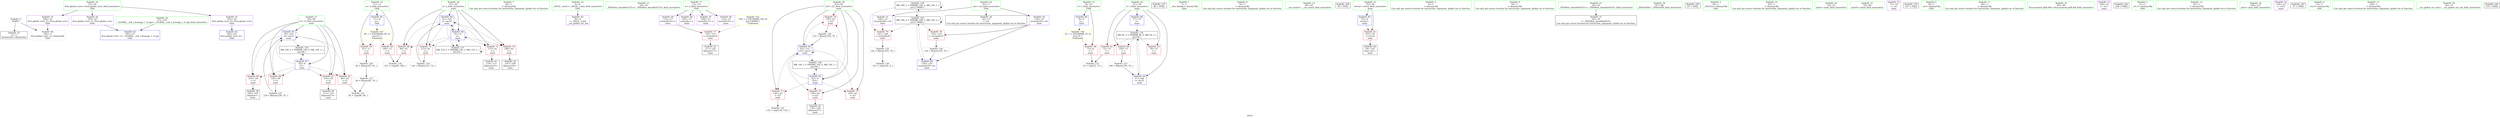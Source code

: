 digraph "SVFG" {
	label="SVFG";

	Node0x5594ef8bb8f0 [shape=record,color=grey,label="{NodeID: 0\nNullPtr}"];
	Node0x5594ef8bb8f0 -> Node0x5594ef8d1470[style=solid];
	Node0x5594ef8bb8f0 -> Node0x5594ef8d4e40[style=solid];
	Node0x5594ef8d5350 [shape=record,color=blue,label="{NodeID: 90\n61\<--124\nj\<--inc19\nmain\n}"];
	Node0x5594ef8d5350 -> Node0x5594ef8d4150[style=dashed];
	Node0x5594ef8d5350 -> Node0x5594ef8d4220[style=dashed];
	Node0x5594ef8d5350 -> Node0x5594ef8d42f0[style=dashed];
	Node0x5594ef8d5350 -> Node0x5594ef8d43c0[style=dashed];
	Node0x5594ef8d5350 -> Node0x5594ef8d51b0[style=dashed];
	Node0x5594ef8d5350 -> Node0x5594ef8d5350[style=dashed];
	Node0x5594ef8d5350 -> Node0x5594ef8dd420[style=dashed];
	Node0x5594ef8bd0d0 [shape=record,color=green,label="{NodeID: 7\n26\<--1\n\<--dummyObj\nCan only get source location for instruction, argument, global var or function.}"];
	Node0x5594ef8d0260 [shape=record,color=green,label="{NodeID: 14\n4\<--6\n_ZStL8__ioinit\<--_ZStL8__ioinit_field_insensitive\nGlob }"];
	Node0x5594ef8d0260 -> Node0x5594ef8d1d20[style=solid];
	Node0x5594ef8d0760 [shape=record,color=green,label="{NodeID: 21\n34\<--35\n_ZNSt8ios_base4InitC1Ev\<--_ZNSt8ios_base4InitC1Ev_field_insensitive\n}"];
	Node0x5594ef8d0dd0 [shape=record,color=green,label="{NodeID: 28\n61\<--62\nj\<--j_field_insensitive\nmain\n}"];
	Node0x5594ef8d0dd0 -> Node0x5594ef8d4150[style=solid];
	Node0x5594ef8d0dd0 -> Node0x5594ef8d4220[style=solid];
	Node0x5594ef8d0dd0 -> Node0x5594ef8d42f0[style=solid];
	Node0x5594ef8d0dd0 -> Node0x5594ef8d43c0[style=solid];
	Node0x5594ef8d0dd0 -> Node0x5594ef8d51b0[style=solid];
	Node0x5594ef8d0dd0 -> Node0x5594ef8d5350[style=solid];
	Node0x5594ef8d1470 [shape=record,color=black,label="{NodeID: 35\n2\<--3\ndummyVal\<--dummyVal\n}"];
	Node0x5594ef8d7800 [shape=record,color=grey,label="{NodeID: 125\n129 = Binary(128, 70, )\n}"];
	Node0x5594ef8d7800 -> Node0x5594ef8d5420[style=solid];
	Node0x5594ef8d1ab0 [shape=record,color=black,label="{NodeID: 42\n117\<--116\nidxprom17\<--\nmain\n}"];
	Node0x5594ef8d2960 [shape=record,color=grey,label="{NodeID: 132\n135 = cmp(134, 136, )\n}"];
	Node0x5594ef8d3080 [shape=record,color=purple,label="{NodeID: 49\n115\<--13\narrayidx16\<--a\nmain\n}"];
	Node0x5594ef8d3080 -> Node0x5594ef8d47d0[style=solid];
	Node0x5594ef8dde20 [shape=record,color=black,label="{NodeID: 139\nMR_18V_2 = PHI(MR_18V_3, MR_18V_1, )\npts\{170000 \}\n}"];
	Node0x5594ef8dde20 -> Node0x5594ef8d4970[style=dashed];
	Node0x5594ef8dde20 -> Node0x5594ef8dde20[style=dashed];
	Node0x5594ef8dde20 -> Node0x5594ef8dfc20[style=dashed];
	Node0x5594ef8d3660 [shape=record,color=purple,label="{NodeID: 56\n183\<--25\nllvm.global_ctors_1\<--llvm.global_ctors\nGlob }"];
	Node0x5594ef8d3660 -> Node0x5594ef8d4d40[style=solid];
	Node0x5594ef8e0120 [shape=record,color=yellow,style=double,label="{NodeID: 146\n2V_1 = ENCHI(MR_2V_0)\npts\{10 \}\nFun[main]}"];
	Node0x5594ef8e0120 -> Node0x5594ef8d3860[style=dashed];
	Node0x5594ef8d3c70 [shape=record,color=red,label="{NodeID: 63\n76\<--57\n\<--i\nmain\n}"];
	Node0x5594ef8e1180 [shape=record,color=yellow,style=double,label="{NodeID: 153\n16V_1 = ENCHI(MR_16V_0)\npts\{140000 \}\nFun[main]}"];
	Node0x5594ef8e1180 -> Node0x5594ef8d47d0[style=dashed];
	Node0x5594ef8d4220 [shape=record,color=red,label="{NodeID: 70\n106\<--61\n\<--j\nmain\n}"];
	Node0x5594ef8d4220 -> Node0x5594ef8d1840[style=solid];
	Node0x5594ef8d47d0 [shape=record,color=red,label="{NodeID: 77\n116\<--115\n\<--arrayidx16\nmain\n}"];
	Node0x5594ef8d47d0 -> Node0x5594ef8d1ab0[style=solid];
	Node0x5594ef8e78e0 [shape=record,color=black,label="{NodeID: 167\n66 = PHI()\n}"];
	Node0x5594ef8d4e40 [shape=record,color=blue, style = dotted,label="{NodeID: 84\n184\<--3\nllvm.global_ctors_2\<--dummyVal\nGlob }"];
	Node0x5594ef8bc0d0 [shape=record,color=green,label="{NodeID: 1\n7\<--1\n__dso_handle\<--dummyObj\nGlob }"];
	Node0x5594ef8d5420 [shape=record,color=blue,label="{NodeID: 91\n59\<--129\ni3\<--inc21\nmain\n}"];
	Node0x5594ef8d5420 -> Node0x5594ef8d3e10[style=dashed];
	Node0x5594ef8d5420 -> Node0x5594ef8d3ee0[style=dashed];
	Node0x5594ef8d5420 -> Node0x5594ef8d3fb0[style=dashed];
	Node0x5594ef8d5420 -> Node0x5594ef8d4080[style=dashed];
	Node0x5594ef8d5420 -> Node0x5594ef8d5420[style=dashed];
	Node0x5594ef8d5420 -> Node0x5594ef8dcf20[style=dashed];
	Node0x5594ef8bd160 [shape=record,color=green,label="{NodeID: 8\n70\<--1\n\<--dummyObj\nCan only get source location for instruction, argument, global var or function.}"];
	Node0x5594ef8d02f0 [shape=record,color=green,label="{NodeID: 15\n8\<--10\nt\<--t_field_insensitive\nGlob }"];
	Node0x5594ef8d02f0 -> Node0x5594ef8d3860[style=solid];
	Node0x5594ef8d02f0 -> Node0x5594ef8d4a40[style=solid];
	Node0x5594ef8d0860 [shape=record,color=green,label="{NodeID: 22\n40\<--41\n__cxa_atexit\<--__cxa_atexit_field_insensitive\n}"];
	Node0x5594ef8d0ea0 [shape=record,color=green,label="{NodeID: 29\n63\<--64\ni23\<--i23_field_insensitive\nmain\n}"];
	Node0x5594ef8d0ea0 -> Node0x5594ef8d4490[style=solid];
	Node0x5594ef8d0ea0 -> Node0x5594ef8d4560[style=solid];
	Node0x5594ef8d0ea0 -> Node0x5594ef8d4630[style=solid];
	Node0x5594ef8d0ea0 -> Node0x5594ef8d4700[style=solid];
	Node0x5594ef8d0ea0 -> Node0x5594ef8d54f0[style=solid];
	Node0x5594ef8d0ea0 -> Node0x5594ef8d55c0[style=solid];
	Node0x5594ef8d1570 [shape=record,color=black,label="{NodeID: 36\n16\<--15\n\<--cnt\nCan only get source location for instruction, argument, global var or function.}"];
	Node0x5594ef8d7980 [shape=record,color=grey,label="{NodeID: 126\n120 = Binary(119, 70, )\n}"];
	Node0x5594ef8d7980 -> Node0x5594ef8d5280[style=solid];
	Node0x5594ef8d1b80 [shape=record,color=black,label="{NodeID: 43\n139\<--138\nidxprom27\<--\nmain\n}"];
	Node0x5594ef8d2ae0 [shape=record,color=grey,label="{NodeID: 133\n74 = cmp(72, 73, )\n}"];
	Node0x5594ef8d3150 [shape=record,color=purple,label="{NodeID: 50\n118\<--15\narrayidx18\<--cnt\nmain\n}"];
	Node0x5594ef8d3150 -> Node0x5594ef8d48a0[style=solid];
	Node0x5594ef8d3150 -> Node0x5594ef8d5280[style=solid];
	Node0x5594ef8d3760 [shape=record,color=purple,label="{NodeID: 57\n184\<--25\nllvm.global_ctors_2\<--llvm.global_ctors\nGlob }"];
	Node0x5594ef8d3760 -> Node0x5594ef8d4e40[style=solid];
	Node0x5594ef8e0c40 [shape=record,color=yellow,style=double,label="{NodeID: 147\n4V_1 = ENCHI(MR_4V_0)\npts\{12 \}\nFun[main]}"];
	Node0x5594ef8e0c40 -> Node0x5594ef8d3930[style=dashed];
	Node0x5594ef8e0c40 -> Node0x5594ef8d3a00[style=dashed];
	Node0x5594ef8d3d40 [shape=record,color=red,label="{NodeID: 64\n159\<--57\n\<--i\nmain\n}"];
	Node0x5594ef8d3d40 -> Node0x5594ef8d7500[style=solid];
	Node0x5594ef8d42f0 [shape=record,color=red,label="{NodeID: 71\n113\<--61\n\<--j\nmain\n}"];
	Node0x5594ef8d42f0 -> Node0x5594ef8d19e0[style=solid];
	Node0x5594ef8d48a0 [shape=record,color=red,label="{NodeID: 78\n119\<--118\n\<--arrayidx18\nmain\n}"];
	Node0x5594ef8d48a0 -> Node0x5594ef8d7980[style=solid];
	Node0x5594ef8e79e0 [shape=record,color=black,label="{NodeID: 168\n78 = PHI()\n}"];
	Node0x5594ef8d4f40 [shape=record,color=blue,label="{NodeID: 85\n55\<--9\nretval\<--\nmain\n}"];
	Node0x5594ef8d4f40 -> Node0x5594ef8d3ad0[style=dashed];
	Node0x5594ef8baa00 [shape=record,color=green,label="{NodeID: 2\n9\<--1\n\<--dummyObj\nCan only get source location for instruction, argument, global var or function.}"];
	Node0x5594ef8d54f0 [shape=record,color=blue,label="{NodeID: 92\n63\<--9\ni23\<--\nmain\n}"];
	Node0x5594ef8d54f0 -> Node0x5594ef8d4490[style=dashed];
	Node0x5594ef8d54f0 -> Node0x5594ef8d4560[style=dashed];
	Node0x5594ef8d54f0 -> Node0x5594ef8d4630[style=dashed];
	Node0x5594ef8d54f0 -> Node0x5594ef8d4700[style=dashed];
	Node0x5594ef8d54f0 -> Node0x5594ef8d55c0[style=dashed];
	Node0x5594ef8d54f0 -> Node0x5594ef8dd920[style=dashed];
	Node0x5594ef8bbd40 [shape=record,color=green,label="{NodeID: 9\n82\<--1\n\<--dummyObj\nCan only get source location for instruction, argument, global var or function.}"];
	Node0x5594ef8d0380 [shape=record,color=green,label="{NodeID: 16\n11\<--12\nn\<--n_field_insensitive\nGlob }"];
	Node0x5594ef8d0380 -> Node0x5594ef8d3930[style=solid];
	Node0x5594ef8d0380 -> Node0x5594ef8d3a00[style=solid];
	Node0x5594ef8d0380 -> Node0x5594ef8d4b40[style=solid];
	Node0x5594ef8d0960 [shape=record,color=green,label="{NodeID: 23\n39\<--45\n_ZNSt8ios_base4InitD1Ev\<--_ZNSt8ios_base4InitD1Ev_field_insensitive\n}"];
	Node0x5594ef8d0960 -> Node0x5594ef8d1670[style=solid];
	Node0x5594ef8d0f70 [shape=record,color=green,label="{NodeID: 30\n67\<--68\n_ZNSirsERi\<--_ZNSirsERi_field_insensitive\n}"];
	Node0x5594ef8d1670 [shape=record,color=black,label="{NodeID: 37\n38\<--39\n\<--_ZNSt8ios_base4InitD1Ev\nCan only get source location for instruction, argument, global var or function.}"];
	Node0x5594ef8d7b00 [shape=record,color=grey,label="{NodeID: 127\n94 = Binary(92, 70, )\n}"];
	Node0x5594ef8d7b00 -> Node0x5594ef8d27e0[style=solid];
	Node0x5594ef8d1c50 [shape=record,color=black,label="{NodeID: 44\n54\<--163\nmain_ret\<--\nmain\n}"];
	Node0x5594ef8d2c60 [shape=record,color=grey,label="{NodeID: 134\n101 = cmp(99, 100, )\n}"];
	Node0x5594ef8d3220 [shape=record,color=purple,label="{NodeID: 51\n140\<--15\narrayidx28\<--cnt\nmain\n}"];
	Node0x5594ef8d3220 -> Node0x5594ef8d4970[style=solid];
	Node0x5594ef8d3860 [shape=record,color=red,label="{NodeID: 58\n73\<--8\n\<--t\nmain\n}"];
	Node0x5594ef8d3860 -> Node0x5594ef8d2ae0[style=solid];
	Node0x5594ef8d3e10 [shape=record,color=red,label="{NodeID: 65\n90\<--59\n\<--i3\nmain\n}"];
	Node0x5594ef8d3e10 -> Node0x5594ef8d27e0[style=solid];
	Node0x5594ef8d43c0 [shape=record,color=red,label="{NodeID: 72\n123\<--61\n\<--j\nmain\n}"];
	Node0x5594ef8d43c0 -> Node0x5594ef8d7680[style=solid];
	Node0x5594ef8d4970 [shape=record,color=red,label="{NodeID: 79\n141\<--140\n\<--arrayidx28\nmain\n}"];
	Node0x5594ef8d4970 -> Node0x5594ef8d7380[style=solid];
	Node0x5594ef8e8230 [shape=record,color=black,label="{NodeID: 169\n87 = PHI()\n}"];
	Node0x5594ef8d5010 [shape=record,color=blue,label="{NodeID: 86\n57\<--70\ni\<--\nmain\n}"];
	Node0x5594ef8d5010 -> Node0x5594ef8dca20[style=dashed];
	Node0x5594ef8cfc50 [shape=record,color=green,label="{NodeID: 3\n18\<--1\n_ZSt3cin\<--dummyObj\nGlob }"];
	Node0x5594ef8d55c0 [shape=record,color=blue,label="{NodeID: 93\n63\<--151\ni23\<--inc31\nmain\n}"];
	Node0x5594ef8d55c0 -> Node0x5594ef8d4490[style=dashed];
	Node0x5594ef8d55c0 -> Node0x5594ef8d4560[style=dashed];
	Node0x5594ef8d55c0 -> Node0x5594ef8d4630[style=dashed];
	Node0x5594ef8d55c0 -> Node0x5594ef8d4700[style=dashed];
	Node0x5594ef8d55c0 -> Node0x5594ef8d55c0[style=dashed];
	Node0x5594ef8d55c0 -> Node0x5594ef8dd920[style=dashed];
	Node0x5594ef8bbdd0 [shape=record,color=green,label="{NodeID: 10\n83\<--1\n\<--dummyObj\nCan only get source location for instruction, argument, global var or function.}"];
	Node0x5594ef8d0410 [shape=record,color=green,label="{NodeID: 17\n13\<--14\na\<--a_field_insensitive\nGlob }"];
	Node0x5594ef8d0410 -> Node0x5594ef8d1df0[style=solid];
	Node0x5594ef8d0410 -> Node0x5594ef8d1ec0[style=solid];
	Node0x5594ef8d0410 -> Node0x5594ef8d2fb0[style=solid];
	Node0x5594ef8d0410 -> Node0x5594ef8d3080[style=solid];
	Node0x5594ef8d0a60 [shape=record,color=green,label="{NodeID: 24\n52\<--53\nmain\<--main_field_insensitive\n}"];
	Node0x5594ef8d1070 [shape=record,color=green,label="{NodeID: 31\n79\<--80\nprintf\<--printf_field_insensitive\n}"];
	Node0x5594ef8d1770 [shape=record,color=black,label="{NodeID: 38\n104\<--103\nidxprom\<--\nmain\n}"];
	Node0x5594ef8d7c80 [shape=record,color=grey,label="{NodeID: 128\n92 = Binary(93, 91, )\n}"];
	Node0x5594ef8d7c80 -> Node0x5594ef8d7b00[style=solid];
	Node0x5594ef8d1d20 [shape=record,color=purple,label="{NodeID: 45\n36\<--4\n\<--_ZStL8__ioinit\n__cxx_global_var_init\n}"];
	Node0x5594ef8dca20 [shape=record,color=black,label="{NodeID: 135\nMR_8V_3 = PHI(MR_8V_4, MR_8V_2, )\npts\{58 \}\n}"];
	Node0x5594ef8dca20 -> Node0x5594ef8d3ba0[style=dashed];
	Node0x5594ef8dca20 -> Node0x5594ef8d3c70[style=dashed];
	Node0x5594ef8dca20 -> Node0x5594ef8d3d40[style=dashed];
	Node0x5594ef8dca20 -> Node0x5594ef8d5690[style=dashed];
	Node0x5594ef8d32f0 [shape=record,color=purple,label="{NodeID: 52\n77\<--19\n\<--.str\nmain\n}"];
	Node0x5594ef8d3930 [shape=record,color=red,label="{NodeID: 59\n91\<--11\n\<--n\nmain\n}"];
	Node0x5594ef8d3930 -> Node0x5594ef8d7c80[style=solid];
	Node0x5594ef8d3ee0 [shape=record,color=red,label="{NodeID: 66\n103\<--59\n\<--i3\nmain\n}"];
	Node0x5594ef8d3ee0 -> Node0x5594ef8d1770[style=solid];
	Node0x5594ef8d4490 [shape=record,color=red,label="{NodeID: 73\n134\<--63\n\<--i23\nmain\n}"];
	Node0x5594ef8d4490 -> Node0x5594ef8d2960[style=solid];
	Node0x5594ef8d4a40 [shape=record,color=blue,label="{NodeID: 80\n8\<--9\nt\<--\nGlob }"];
	Node0x5594ef8d4a40 -> Node0x5594ef8e0120[style=dashed];
	Node0x5594ef8e8330 [shape=record,color=black,label="{NodeID: 170\n147 = PHI()\n}"];
	Node0x5594ef8d50e0 [shape=record,color=blue,label="{NodeID: 87\n59\<--9\ni3\<--\nmain\n}"];
	Node0x5594ef8d50e0 -> Node0x5594ef8d3e10[style=dashed];
	Node0x5594ef8d50e0 -> Node0x5594ef8d3ee0[style=dashed];
	Node0x5594ef8d50e0 -> Node0x5594ef8d3fb0[style=dashed];
	Node0x5594ef8d50e0 -> Node0x5594ef8d4080[style=dashed];
	Node0x5594ef8d50e0 -> Node0x5594ef8d5420[style=dashed];
	Node0x5594ef8d50e0 -> Node0x5594ef8dcf20[style=dashed];
	Node0x5594ef8bc5d0 [shape=record,color=green,label="{NodeID: 4\n19\<--1\n.str\<--dummyObj\nGlob }"];
	Node0x5594ef8d5690 [shape=record,color=blue,label="{NodeID: 94\n57\<--160\ni\<--inc35\nmain\n}"];
	Node0x5594ef8d5690 -> Node0x5594ef8dca20[style=dashed];
	Node0x5594ef8d00b0 [shape=record,color=green,label="{NodeID: 11\n84\<--1\n\<--dummyObj\nCan only get source location for instruction, argument, global var or function.}"];
	Node0x5594ef8d04a0 [shape=record,color=green,label="{NodeID: 18\n15\<--17\ncnt\<--cnt_field_insensitive\nGlob }"];
	Node0x5594ef8d04a0 -> Node0x5594ef8d1570[style=solid];
	Node0x5594ef8d04a0 -> Node0x5594ef8d3150[style=solid];
	Node0x5594ef8d04a0 -> Node0x5594ef8d3220[style=solid];
	Node0x5594ef8d0b60 [shape=record,color=green,label="{NodeID: 25\n55\<--56\nretval\<--retval_field_insensitive\nmain\n}"];
	Node0x5594ef8d0b60 -> Node0x5594ef8d3ad0[style=solid];
	Node0x5594ef8d0b60 -> Node0x5594ef8d4f40[style=solid];
	Node0x5594ef8d1170 [shape=record,color=green,label="{NodeID: 32\n85\<--86\nllvm.memset.p0i8.i64\<--llvm.memset.p0i8.i64_field_insensitive\n}"];
	Node0x5594ef8d7380 [shape=record,color=grey,label="{NodeID: 122\n142 = Binary(141, 70, )\n}"];
	Node0x5594ef8d7380 -> Node0x5594ef8d7f80[style=solid];
	Node0x5594ef8d1840 [shape=record,color=black,label="{NodeID: 39\n107\<--106\nidxprom10\<--\nmain\n}"];
	Node0x5594ef8d7e00 [shape=record,color=grey,label="{NodeID: 129\n151 = Binary(150, 70, )\n}"];
	Node0x5594ef8d7e00 -> Node0x5594ef8d55c0[style=solid];
	Node0x5594ef8d1df0 [shape=record,color=purple,label="{NodeID: 46\n105\<--13\narrayidx\<--a\nmain\n}"];
	Node0x5594ef8dcf20 [shape=record,color=black,label="{NodeID: 136\nMR_10V_2 = PHI(MR_10V_4, MR_10V_1, )\npts\{60 \}\n}"];
	Node0x5594ef8dcf20 -> Node0x5594ef8d50e0[style=dashed];
	Node0x5594ef8d33c0 [shape=record,color=purple,label="{NodeID: 53\n146\<--21\n\<--.str.1\nmain\n}"];
	Node0x5594ef8d3a00 [shape=record,color=red,label="{NodeID: 60\n100\<--11\n\<--n\nmain\n}"];
	Node0x5594ef8d3a00 -> Node0x5594ef8d2c60[style=solid];
	Node0x5594ef8d3fb0 [shape=record,color=red,label="{NodeID: 67\n110\<--59\n\<--i3\nmain\n}"];
	Node0x5594ef8d3fb0 -> Node0x5594ef8d1910[style=solid];
	Node0x5594ef8d4560 [shape=record,color=red,label="{NodeID: 74\n138\<--63\n\<--i23\nmain\n}"];
	Node0x5594ef8d4560 -> Node0x5594ef8d1b80[style=solid];
	Node0x5594ef8e75e0 [shape=record,color=black,label="{NodeID: 164\n109 = PHI()\n}"];
	Node0x5594ef8d4b40 [shape=record,color=blue,label="{NodeID: 81\n11\<--9\nn\<--\nGlob }"];
	Node0x5594ef8d4b40 -> Node0x5594ef8e0c40[style=dashed];
	Node0x5594ef8d51b0 [shape=record,color=blue,label="{NodeID: 88\n61\<--9\nj\<--\nmain\n}"];
	Node0x5594ef8d51b0 -> Node0x5594ef8d4150[style=dashed];
	Node0x5594ef8d51b0 -> Node0x5594ef8d4220[style=dashed];
	Node0x5594ef8d51b0 -> Node0x5594ef8d42f0[style=dashed];
	Node0x5594ef8d51b0 -> Node0x5594ef8d43c0[style=dashed];
	Node0x5594ef8d51b0 -> Node0x5594ef8d51b0[style=dashed];
	Node0x5594ef8d51b0 -> Node0x5594ef8d5350[style=dashed];
	Node0x5594ef8d51b0 -> Node0x5594ef8dd420[style=dashed];
	Node0x5594ef8bbb90 [shape=record,color=green,label="{NodeID: 5\n21\<--1\n.str.1\<--dummyObj\nGlob }"];
	Node0x5594ef8d0140 [shape=record,color=green,label="{NodeID: 12\n93\<--1\n\<--dummyObj\nCan only get source location for instruction, argument, global var or function.}"];
	Node0x5594ef8d0560 [shape=record,color=green,label="{NodeID: 19\n25\<--29\nllvm.global_ctors\<--llvm.global_ctors_field_insensitive\nGlob }"];
	Node0x5594ef8d0560 -> Node0x5594ef8d3560[style=solid];
	Node0x5594ef8d0560 -> Node0x5594ef8d3660[style=solid];
	Node0x5594ef8d0560 -> Node0x5594ef8d3760[style=solid];
	Node0x5594ef8d0c30 [shape=record,color=green,label="{NodeID: 26\n57\<--58\ni\<--i_field_insensitive\nmain\n}"];
	Node0x5594ef8d0c30 -> Node0x5594ef8d3ba0[style=solid];
	Node0x5594ef8d0c30 -> Node0x5594ef8d3c70[style=solid];
	Node0x5594ef8d0c30 -> Node0x5594ef8d3d40[style=solid];
	Node0x5594ef8d0c30 -> Node0x5594ef8d5010[style=solid];
	Node0x5594ef8d0c30 -> Node0x5594ef8d5690[style=solid];
	Node0x5594ef8d1270 [shape=record,color=green,label="{NodeID: 33\n156\<--157\nputs\<--puts_field_insensitive\n}"];
	Node0x5594ef8d7500 [shape=record,color=grey,label="{NodeID: 123\n160 = Binary(159, 70, )\n}"];
	Node0x5594ef8d7500 -> Node0x5594ef8d5690[style=solid];
	Node0x5594ef8d1910 [shape=record,color=black,label="{NodeID: 40\n111\<--110\nidxprom13\<--\nmain\n}"];
	Node0x5594ef8d7f80 [shape=record,color=grey,label="{NodeID: 130\n143 = cmp(142, 9, )\n}"];
	Node0x5594ef8d1ec0 [shape=record,color=purple,label="{NodeID: 47\n108\<--13\narrayidx11\<--a\nmain\n}"];
	Node0x5594ef8dd420 [shape=record,color=black,label="{NodeID: 137\nMR_12V_2 = PHI(MR_12V_3, MR_12V_1, )\npts\{62 \}\n}"];
	Node0x5594ef8dd420 -> Node0x5594ef8d51b0[style=dashed];
	Node0x5594ef8dd420 -> Node0x5594ef8dd420[style=dashed];
	Node0x5594ef8d3490 [shape=record,color=purple,label="{NodeID: 54\n154\<--23\n\<--.str.2\nmain\n}"];
	Node0x5594ef8d3ad0 [shape=record,color=red,label="{NodeID: 61\n163\<--55\n\<--retval\nmain\n}"];
	Node0x5594ef8d3ad0 -> Node0x5594ef8d1c50[style=solid];
	Node0x5594ef8d4080 [shape=record,color=red,label="{NodeID: 68\n128\<--59\n\<--i3\nmain\n}"];
	Node0x5594ef8d4080 -> Node0x5594ef8d7800[style=solid];
	Node0x5594ef8d4630 [shape=record,color=red,label="{NodeID: 75\n145\<--63\n\<--i23\nmain\n}"];
	Node0x5594ef8e76e0 [shape=record,color=black,label="{NodeID: 165\n37 = PHI()\n}"];
	Node0x5594ef8d4c40 [shape=record,color=blue,label="{NodeID: 82\n182\<--26\nllvm.global_ctors_0\<--\nGlob }"];
	Node0x5594ef8d5280 [shape=record,color=blue,label="{NodeID: 89\n118\<--120\narrayidx18\<--inc\nmain\n}"];
	Node0x5594ef8d5280 -> Node0x5594ef8dfc20[style=dashed];
	Node0x5594ef8bbc20 [shape=record,color=green,label="{NodeID: 6\n23\<--1\n.str.2\<--dummyObj\nGlob }"];
	Node0x5594ef8d01d0 [shape=record,color=green,label="{NodeID: 13\n136\<--1\n\<--dummyObj\nCan only get source location for instruction, argument, global var or function.}"];
	Node0x5594ef8d0660 [shape=record,color=green,label="{NodeID: 20\n30\<--31\n__cxx_global_var_init\<--__cxx_global_var_init_field_insensitive\n}"];
	Node0x5594ef8d0d00 [shape=record,color=green,label="{NodeID: 27\n59\<--60\ni3\<--i3_field_insensitive\nmain\n}"];
	Node0x5594ef8d0d00 -> Node0x5594ef8d3e10[style=solid];
	Node0x5594ef8d0d00 -> Node0x5594ef8d3ee0[style=solid];
	Node0x5594ef8d0d00 -> Node0x5594ef8d3fb0[style=solid];
	Node0x5594ef8d0d00 -> Node0x5594ef8d4080[style=solid];
	Node0x5594ef8d0d00 -> Node0x5594ef8d50e0[style=solid];
	Node0x5594ef8d0d00 -> Node0x5594ef8d5420[style=solid];
	Node0x5594ef8d1370 [shape=record,color=green,label="{NodeID: 34\n27\<--178\n_GLOBAL__sub_I_koosaga_1_0.cpp\<--_GLOBAL__sub_I_koosaga_1_0.cpp_field_insensitive\n}"];
	Node0x5594ef8d1370 -> Node0x5594ef8d4d40[style=solid];
	Node0x5594ef8d7680 [shape=record,color=grey,label="{NodeID: 124\n124 = Binary(123, 70, )\n}"];
	Node0x5594ef8d7680 -> Node0x5594ef8d5350[style=solid];
	Node0x5594ef8d19e0 [shape=record,color=black,label="{NodeID: 41\n114\<--113\nidxprom15\<--\nmain\n}"];
	Node0x5594ef8d27e0 [shape=record,color=grey,label="{NodeID: 131\n95 = cmp(90, 94, )\n}"];
	Node0x5594ef8d2fb0 [shape=record,color=purple,label="{NodeID: 48\n112\<--13\narrayidx14\<--a\nmain\n}"];
	Node0x5594ef8dd920 [shape=record,color=black,label="{NodeID: 138\nMR_14V_2 = PHI(MR_14V_4, MR_14V_1, )\npts\{64 \}\n}"];
	Node0x5594ef8dd920 -> Node0x5594ef8d54f0[style=dashed];
	Node0x5594ef8d3560 [shape=record,color=purple,label="{NodeID: 55\n182\<--25\nllvm.global_ctors_0\<--llvm.global_ctors\nGlob }"];
	Node0x5594ef8d3560 -> Node0x5594ef8d4c40[style=solid];
	Node0x5594ef8dfc20 [shape=record,color=black,label="{NodeID: 145\nMR_18V_4 = PHI(MR_18V_5, MR_18V_3, )\npts\{170000 \}\n}"];
	Node0x5594ef8dfc20 -> Node0x5594ef8d48a0[style=dashed];
	Node0x5594ef8dfc20 -> Node0x5594ef8d4970[style=dashed];
	Node0x5594ef8dfc20 -> Node0x5594ef8d5280[style=dashed];
	Node0x5594ef8dfc20 -> Node0x5594ef8dde20[style=dashed];
	Node0x5594ef8dfc20 -> Node0x5594ef8dfc20[style=dashed];
	Node0x5594ef8d3ba0 [shape=record,color=red,label="{NodeID: 62\n72\<--57\n\<--i\nmain\n}"];
	Node0x5594ef8d3ba0 -> Node0x5594ef8d2ae0[style=solid];
	Node0x5594ef8d4150 [shape=record,color=red,label="{NodeID: 69\n99\<--61\n\<--j\nmain\n}"];
	Node0x5594ef8d4150 -> Node0x5594ef8d2c60[style=solid];
	Node0x5594ef8d4700 [shape=record,color=red,label="{NodeID: 76\n150\<--63\n\<--i23\nmain\n}"];
	Node0x5594ef8d4700 -> Node0x5594ef8d7e00[style=solid];
	Node0x5594ef8e77e0 [shape=record,color=black,label="{NodeID: 166\n155 = PHI()\n}"];
	Node0x5594ef8d4d40 [shape=record,color=blue,label="{NodeID: 83\n183\<--27\nllvm.global_ctors_1\<--_GLOBAL__sub_I_koosaga_1_0.cpp\nGlob }"];
}
